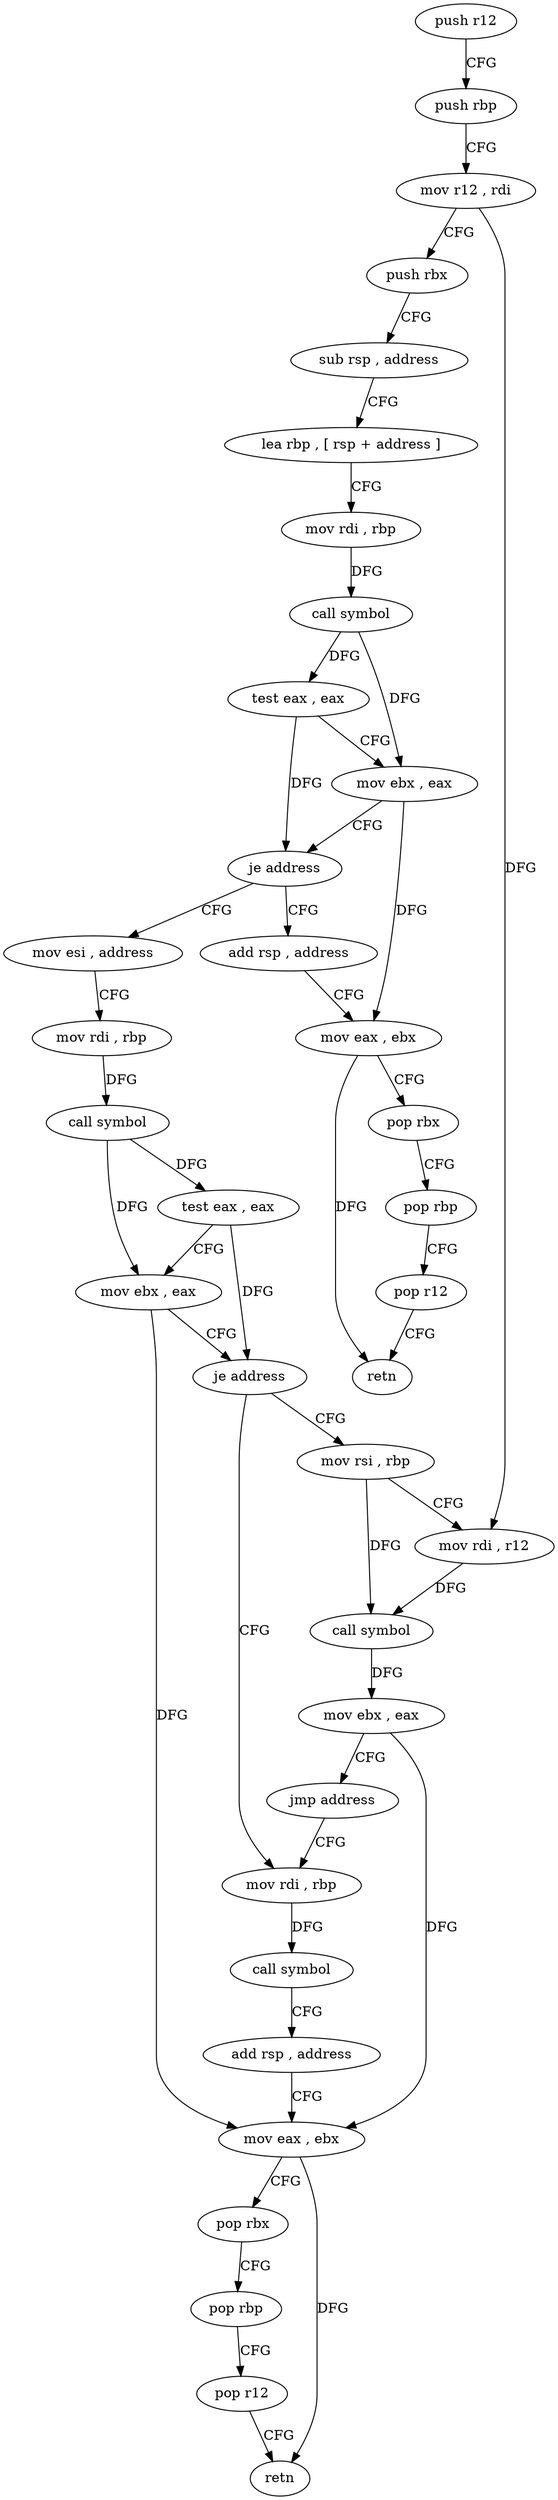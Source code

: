 digraph "func" {
"183840" [label = "push r12" ]
"183842" [label = "push rbp" ]
"183843" [label = "mov r12 , rdi" ]
"183846" [label = "push rbx" ]
"183847" [label = "sub rsp , address" ]
"183851" [label = "lea rbp , [ rsp + address ]" ]
"183856" [label = "mov rdi , rbp" ]
"183859" [label = "call symbol" ]
"183864" [label = "test eax , eax" ]
"183866" [label = "mov ebx , eax" ]
"183868" [label = "je address" ]
"183888" [label = "mov esi , address" ]
"183870" [label = "add rsp , address" ]
"183893" [label = "mov rdi , rbp" ]
"183896" [label = "call symbol" ]
"183901" [label = "test eax , eax" ]
"183903" [label = "mov ebx , eax" ]
"183905" [label = "je address" ]
"183936" [label = "mov rsi , rbp" ]
"183907" [label = "mov rdi , rbp" ]
"183874" [label = "mov eax , ebx" ]
"183876" [label = "pop rbx" ]
"183877" [label = "pop rbp" ]
"183878" [label = "pop r12" ]
"183880" [label = "retn" ]
"183939" [label = "mov rdi , r12" ]
"183942" [label = "call symbol" ]
"183947" [label = "mov ebx , eax" ]
"183949" [label = "jmp address" ]
"183910" [label = "call symbol" ]
"183915" [label = "add rsp , address" ]
"183919" [label = "mov eax , ebx" ]
"183921" [label = "pop rbx" ]
"183922" [label = "pop rbp" ]
"183923" [label = "pop r12" ]
"183925" [label = "retn" ]
"183840" -> "183842" [ label = "CFG" ]
"183842" -> "183843" [ label = "CFG" ]
"183843" -> "183846" [ label = "CFG" ]
"183843" -> "183939" [ label = "DFG" ]
"183846" -> "183847" [ label = "CFG" ]
"183847" -> "183851" [ label = "CFG" ]
"183851" -> "183856" [ label = "CFG" ]
"183856" -> "183859" [ label = "DFG" ]
"183859" -> "183864" [ label = "DFG" ]
"183859" -> "183866" [ label = "DFG" ]
"183864" -> "183866" [ label = "CFG" ]
"183864" -> "183868" [ label = "DFG" ]
"183866" -> "183868" [ label = "CFG" ]
"183866" -> "183874" [ label = "DFG" ]
"183868" -> "183888" [ label = "CFG" ]
"183868" -> "183870" [ label = "CFG" ]
"183888" -> "183893" [ label = "CFG" ]
"183870" -> "183874" [ label = "CFG" ]
"183893" -> "183896" [ label = "DFG" ]
"183896" -> "183901" [ label = "DFG" ]
"183896" -> "183903" [ label = "DFG" ]
"183901" -> "183903" [ label = "CFG" ]
"183901" -> "183905" [ label = "DFG" ]
"183903" -> "183905" [ label = "CFG" ]
"183903" -> "183919" [ label = "DFG" ]
"183905" -> "183936" [ label = "CFG" ]
"183905" -> "183907" [ label = "CFG" ]
"183936" -> "183939" [ label = "CFG" ]
"183936" -> "183942" [ label = "DFG" ]
"183907" -> "183910" [ label = "DFG" ]
"183874" -> "183876" [ label = "CFG" ]
"183874" -> "183880" [ label = "DFG" ]
"183876" -> "183877" [ label = "CFG" ]
"183877" -> "183878" [ label = "CFG" ]
"183878" -> "183880" [ label = "CFG" ]
"183939" -> "183942" [ label = "DFG" ]
"183942" -> "183947" [ label = "DFG" ]
"183947" -> "183949" [ label = "CFG" ]
"183947" -> "183919" [ label = "DFG" ]
"183949" -> "183907" [ label = "CFG" ]
"183910" -> "183915" [ label = "CFG" ]
"183915" -> "183919" [ label = "CFG" ]
"183919" -> "183921" [ label = "CFG" ]
"183919" -> "183925" [ label = "DFG" ]
"183921" -> "183922" [ label = "CFG" ]
"183922" -> "183923" [ label = "CFG" ]
"183923" -> "183925" [ label = "CFG" ]
}
